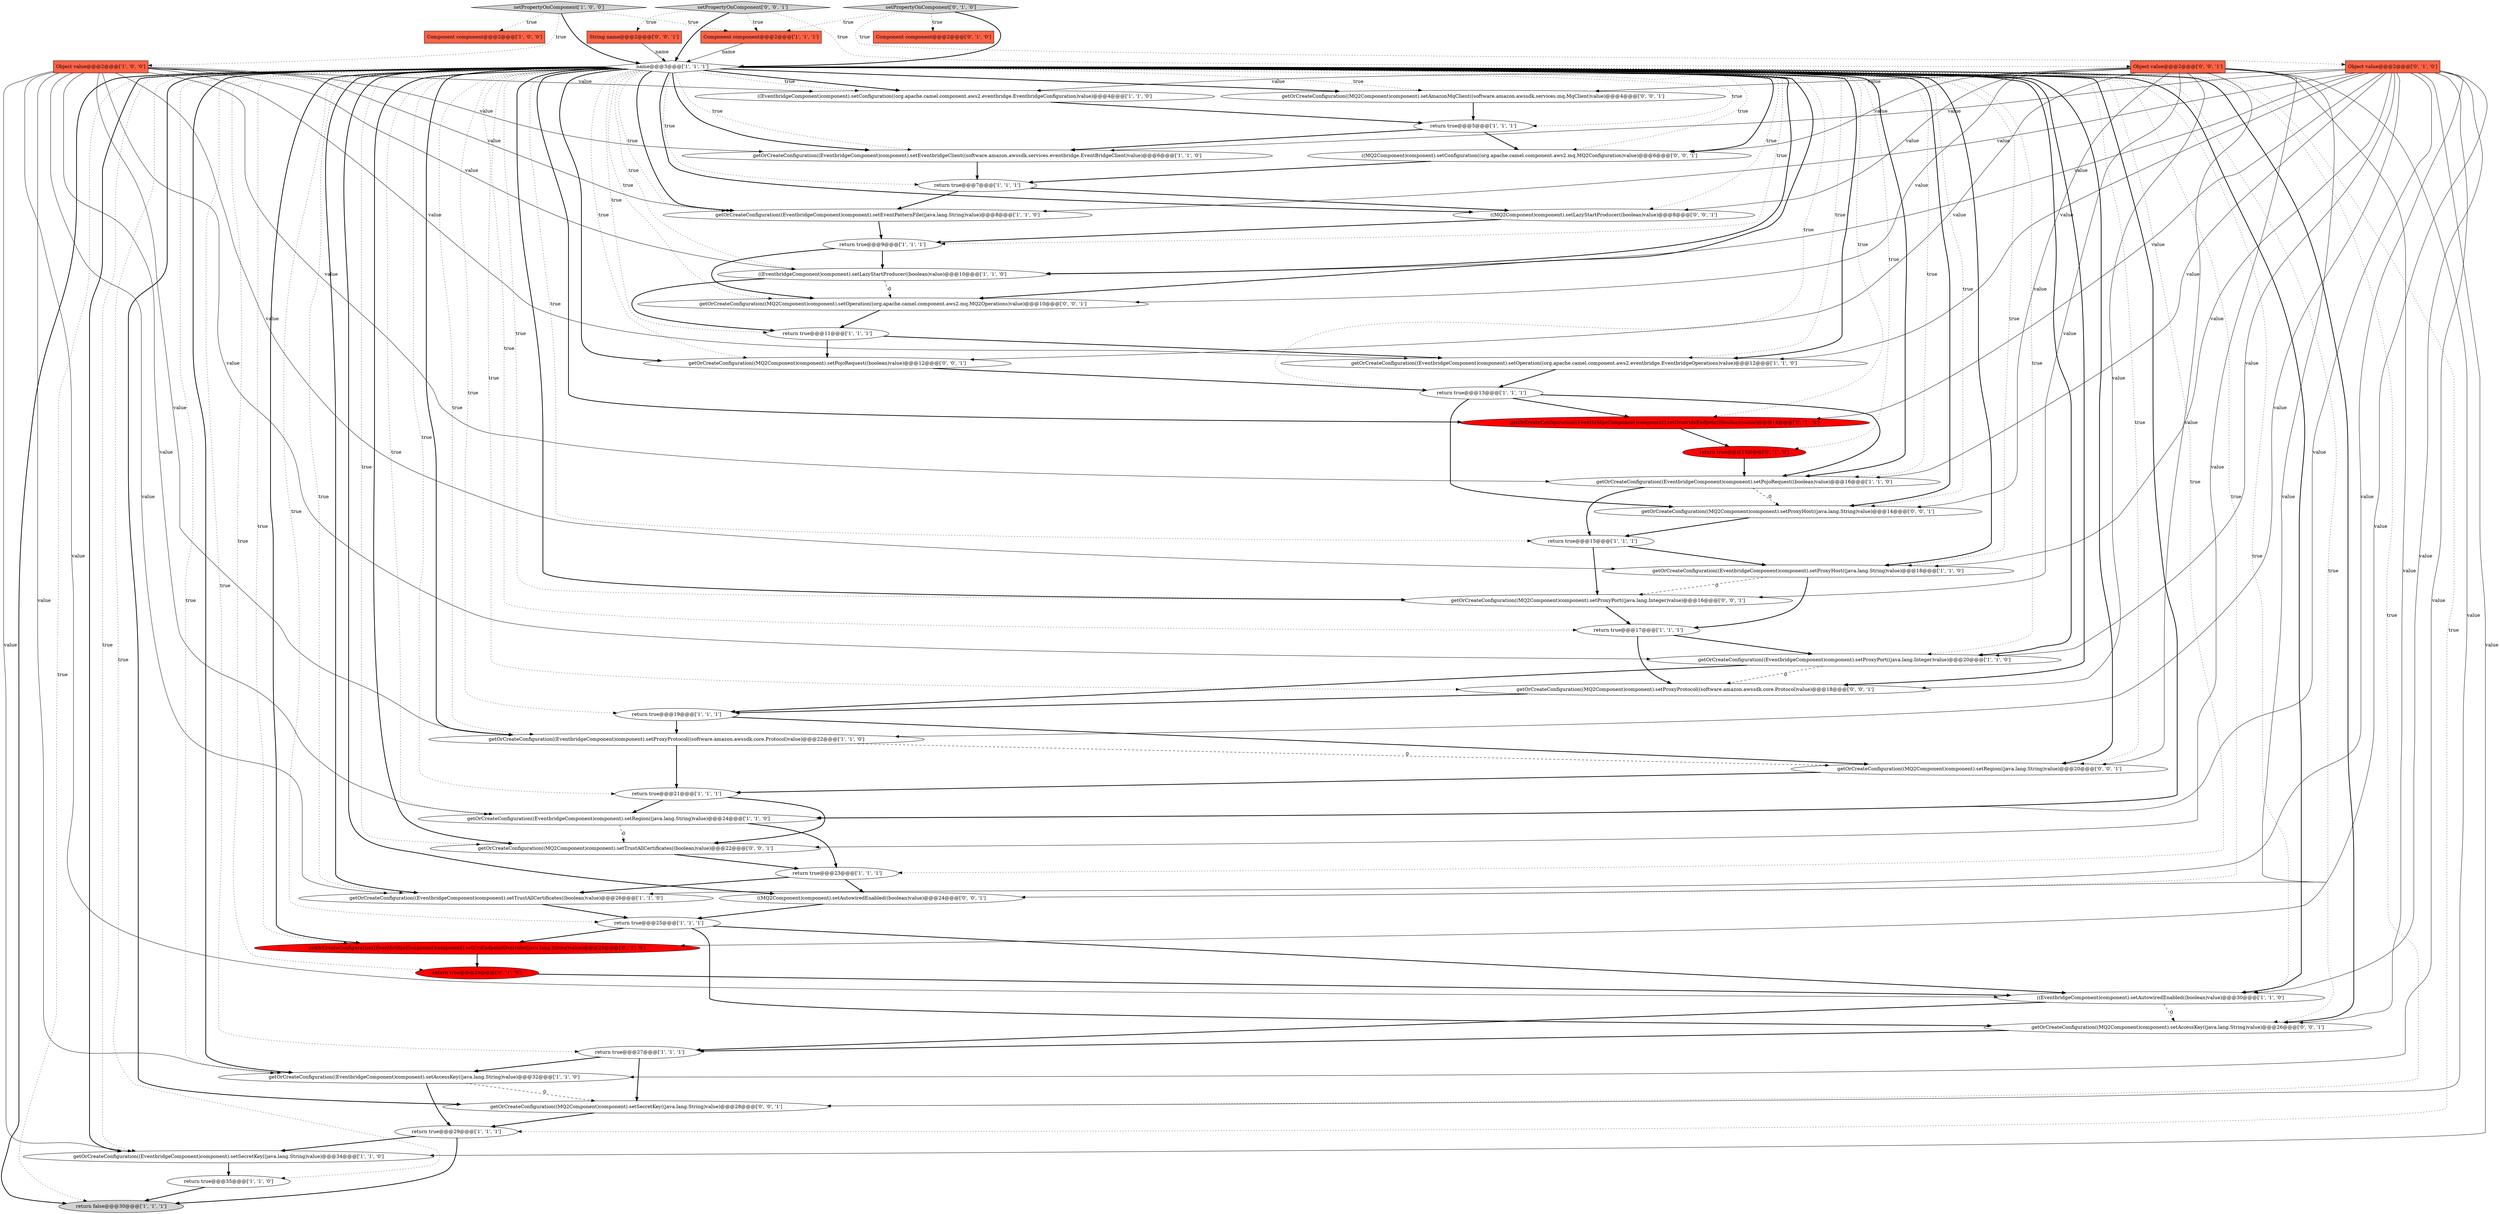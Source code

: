 digraph {
5 [style = filled, label = "getOrCreateConfiguration((EventbridgeComponent)component).setEventPatternFile((java.lang.String)value)@@@8@@@['1', '1', '0']", fillcolor = white, shape = ellipse image = "AAA0AAABBB1BBB"];
47 [style = filled, label = "Object value@@@2@@@['0', '0', '1']", fillcolor = tomato, shape = box image = "AAA0AAABBB3BBB"];
13 [style = filled, label = "getOrCreateConfiguration((EventbridgeComponent)component).setEventbridgeClient((software.amazon.awssdk.services.eventbridge.EventBridgeClient)value)@@@6@@@['1', '1', '0']", fillcolor = white, shape = ellipse image = "AAA0AAABBB1BBB"];
45 [style = filled, label = "((MQ2Component)component).setLazyStartProducer((boolean)value)@@@8@@@['0', '0', '1']", fillcolor = white, shape = ellipse image = "AAA0AAABBB3BBB"];
46 [style = filled, label = "String name@@@2@@@['0', '0', '1']", fillcolor = tomato, shape = box image = "AAA0AAABBB3BBB"];
36 [style = filled, label = "setPropertyOnComponent['0', '1', '0']", fillcolor = lightgray, shape = diamond image = "AAA0AAABBB2BBB"];
33 [style = filled, label = "return true@@@11@@@['1', '1', '1']", fillcolor = white, shape = ellipse image = "AAA0AAABBB1BBB"];
21 [style = filled, label = "return true@@@13@@@['1', '1', '1']", fillcolor = white, shape = ellipse image = "AAA0AAABBB1BBB"];
14 [style = filled, label = "getOrCreateConfiguration((EventbridgeComponent)component).setAccessKey((java.lang.String)value)@@@32@@@['1', '1', '0']", fillcolor = white, shape = ellipse image = "AAA0AAABBB1BBB"];
55 [style = filled, label = "getOrCreateConfiguration((MQ2Component)component).setAmazonMqClient((software.amazon.awssdk.services.mq.MqClient)value)@@@4@@@['0', '0', '1']", fillcolor = white, shape = ellipse image = "AAA0AAABBB3BBB"];
7 [style = filled, label = "getOrCreateConfiguration((EventbridgeComponent)component).setTrustAllCertificates((boolean)value)@@@26@@@['1', '1', '0']", fillcolor = white, shape = ellipse image = "AAA0AAABBB1BBB"];
27 [style = filled, label = "return true@@@27@@@['1', '1', '1']", fillcolor = white, shape = ellipse image = "AAA0AAABBB1BBB"];
28 [style = filled, label = "return true@@@23@@@['1', '1', '1']", fillcolor = white, shape = ellipse image = "AAA0AAABBB1BBB"];
29 [style = filled, label = "((EventbridgeComponent)component).setAutowiredEnabled((boolean)value)@@@30@@@['1', '1', '0']", fillcolor = white, shape = ellipse image = "AAA0AAABBB1BBB"];
25 [style = filled, label = "Component component@@@2@@@['1', '1', '1']", fillcolor = tomato, shape = box image = "AAA0AAABBB1BBB"];
18 [style = filled, label = "return true@@@17@@@['1', '1', '1']", fillcolor = white, shape = ellipse image = "AAA0AAABBB1BBB"];
32 [style = filled, label = "name@@@3@@@['1', '1', '1']", fillcolor = white, shape = diamond image = "AAA0AAABBB1BBB"];
30 [style = filled, label = "return true@@@5@@@['1', '1', '1']", fillcolor = white, shape = ellipse image = "AAA0AAABBB1BBB"];
38 [style = filled, label = "Component component@@@2@@@['0', '1', '0']", fillcolor = tomato, shape = box image = "AAA0AAABBB2BBB"];
9 [style = filled, label = "return true@@@21@@@['1', '1', '1']", fillcolor = white, shape = ellipse image = "AAA0AAABBB1BBB"];
22 [style = filled, label = "getOrCreateConfiguration((EventbridgeComponent)component).setProxyProtocol((software.amazon.awssdk.core.Protocol)value)@@@22@@@['1', '1', '0']", fillcolor = white, shape = ellipse image = "AAA0AAABBB1BBB"];
52 [style = filled, label = "getOrCreateConfiguration((MQ2Component)component).setProxyHost((java.lang.String)value)@@@14@@@['0', '0', '1']", fillcolor = white, shape = ellipse image = "AAA0AAABBB3BBB"];
40 [style = filled, label = "return true@@@15@@@['0', '1', '0']", fillcolor = red, shape = ellipse image = "AAA1AAABBB2BBB"];
4 [style = filled, label = "return true@@@25@@@['1', '1', '1']", fillcolor = white, shape = ellipse image = "AAA0AAABBB1BBB"];
10 [style = filled, label = "getOrCreateConfiguration((EventbridgeComponent)component).setProxyPort((java.lang.Integer)value)@@@20@@@['1', '1', '0']", fillcolor = white, shape = ellipse image = "AAA0AAABBB1BBB"];
6 [style = filled, label = "return true@@@9@@@['1', '1', '1']", fillcolor = white, shape = ellipse image = "AAA0AAABBB1BBB"];
19 [style = filled, label = "return false@@@30@@@['1', '1', '1']", fillcolor = lightgray, shape = ellipse image = "AAA0AAABBB1BBB"];
20 [style = filled, label = "return true@@@29@@@['1', '1', '1']", fillcolor = white, shape = ellipse image = "AAA0AAABBB1BBB"];
54 [style = filled, label = "getOrCreateConfiguration((MQ2Component)component).setTrustAllCertificates((boolean)value)@@@22@@@['0', '0', '1']", fillcolor = white, shape = ellipse image = "AAA0AAABBB3BBB"];
0 [style = filled, label = "return true@@@19@@@['1', '1', '1']", fillcolor = white, shape = ellipse image = "AAA0AAABBB1BBB"];
24 [style = filled, label = "Object value@@@2@@@['1', '0', '0']", fillcolor = tomato, shape = box image = "AAA0AAABBB1BBB"];
51 [style = filled, label = "getOrCreateConfiguration((MQ2Component)component).setRegion((java.lang.String)value)@@@20@@@['0', '0', '1']", fillcolor = white, shape = ellipse image = "AAA0AAABBB3BBB"];
39 [style = filled, label = "getOrCreateConfiguration((EventbridgeComponent)component).setUriEndpointOverride((java.lang.String)value)@@@28@@@['0', '1', '0']", fillcolor = red, shape = ellipse image = "AAA1AAABBB2BBB"];
42 [style = filled, label = "getOrCreateConfiguration((MQ2Component)component).setProxyProtocol((software.amazon.awssdk.core.Protocol)value)@@@18@@@['0', '0', '1']", fillcolor = white, shape = ellipse image = "AAA0AAABBB3BBB"];
12 [style = filled, label = "getOrCreateConfiguration((EventbridgeComponent)component).setProxyHost((java.lang.String)value)@@@18@@@['1', '1', '0']", fillcolor = white, shape = ellipse image = "AAA0AAABBB1BBB"];
26 [style = filled, label = "getOrCreateConfiguration((EventbridgeComponent)component).setSecretKey((java.lang.String)value)@@@34@@@['1', '1', '0']", fillcolor = white, shape = ellipse image = "AAA0AAABBB1BBB"];
8 [style = filled, label = "getOrCreateConfiguration((EventbridgeComponent)component).setPojoRequest((boolean)value)@@@16@@@['1', '1', '0']", fillcolor = white, shape = ellipse image = "AAA0AAABBB1BBB"];
44 [style = filled, label = "((MQ2Component)component).setConfiguration((org.apache.camel.component.aws2.mq.MQ2Configuration)value)@@@6@@@['0', '0', '1']", fillcolor = white, shape = ellipse image = "AAA0AAABBB3BBB"];
50 [style = filled, label = "getOrCreateConfiguration((MQ2Component)component).setProxyPort((java.lang.Integer)value)@@@16@@@['0', '0', '1']", fillcolor = white, shape = ellipse image = "AAA0AAABBB3BBB"];
23 [style = filled, label = "((EventbridgeComponent)component).setConfiguration((org.apache.camel.component.aws2.eventbridge.EventbridgeConfiguration)value)@@@4@@@['1', '1', '0']", fillcolor = white, shape = ellipse image = "AAA0AAABBB1BBB"];
17 [style = filled, label = "return true@@@7@@@['1', '1', '1']", fillcolor = white, shape = ellipse image = "AAA0AAABBB1BBB"];
43 [style = filled, label = "((MQ2Component)component).setAutowiredEnabled((boolean)value)@@@24@@@['0', '0', '1']", fillcolor = white, shape = ellipse image = "AAA0AAABBB3BBB"];
37 [style = filled, label = "Object value@@@2@@@['0', '1', '0']", fillcolor = tomato, shape = box image = "AAA0AAABBB2BBB"];
53 [style = filled, label = "getOrCreateConfiguration((MQ2Component)component).setSecretKey((java.lang.String)value)@@@28@@@['0', '0', '1']", fillcolor = white, shape = ellipse image = "AAA0AAABBB3BBB"];
16 [style = filled, label = "return true@@@35@@@['1', '1', '0']", fillcolor = white, shape = ellipse image = "AAA0AAABBB1BBB"];
34 [style = filled, label = "getOrCreateConfiguration((EventbridgeComponent)component).setOverrideEndpoint((boolean)value)@@@14@@@['0', '1', '0']", fillcolor = red, shape = ellipse image = "AAA1AAABBB2BBB"];
56 [style = filled, label = "getOrCreateConfiguration((MQ2Component)component).setPojoRequest((boolean)value)@@@12@@@['0', '0', '1']", fillcolor = white, shape = ellipse image = "AAA0AAABBB3BBB"];
48 [style = filled, label = "getOrCreateConfiguration((MQ2Component)component).setOperation((org.apache.camel.component.aws2.mq.MQ2Operations)value)@@@10@@@['0', '0', '1']", fillcolor = white, shape = ellipse image = "AAA0AAABBB3BBB"];
11 [style = filled, label = "getOrCreateConfiguration((EventbridgeComponent)component).setOperation((org.apache.camel.component.aws2.eventbridge.EventbridgeOperations)value)@@@12@@@['1', '1', '0']", fillcolor = white, shape = ellipse image = "AAA0AAABBB1BBB"];
1 [style = filled, label = "Component component@@@2@@@['1', '0', '0']", fillcolor = tomato, shape = box image = "AAA0AAABBB1BBB"];
31 [style = filled, label = "return true@@@15@@@['1', '1', '1']", fillcolor = white, shape = ellipse image = "AAA0AAABBB1BBB"];
49 [style = filled, label = "setPropertyOnComponent['0', '0', '1']", fillcolor = lightgray, shape = diamond image = "AAA0AAABBB3BBB"];
2 [style = filled, label = "setPropertyOnComponent['1', '0', '0']", fillcolor = lightgray, shape = diamond image = "AAA0AAABBB1BBB"];
35 [style = filled, label = "return true@@@29@@@['0', '1', '0']", fillcolor = red, shape = ellipse image = "AAA1AAABBB2BBB"];
3 [style = filled, label = "getOrCreateConfiguration((EventbridgeComponent)component).setRegion((java.lang.String)value)@@@24@@@['1', '1', '0']", fillcolor = white, shape = ellipse image = "AAA0AAABBB1BBB"];
15 [style = filled, label = "((EventbridgeComponent)component).setLazyStartProducer((boolean)value)@@@10@@@['1', '1', '0']", fillcolor = white, shape = ellipse image = "AAA0AAABBB1BBB"];
41 [style = filled, label = "getOrCreateConfiguration((MQ2Component)component).setAccessKey((java.lang.String)value)@@@26@@@['0', '0', '1']", fillcolor = white, shape = ellipse image = "AAA0AAABBB3BBB"];
32->53 [style = bold, label=""];
32->22 [style = bold, label=""];
32->28 [style = dotted, label="true"];
32->23 [style = bold, label=""];
30->13 [style = bold, label=""];
24->11 [style = solid, label="value"];
32->43 [style = dotted, label="true"];
24->12 [style = solid, label="value"];
32->52 [style = bold, label=""];
32->12 [style = bold, label=""];
20->26 [style = bold, label=""];
32->0 [style = dotted, label="true"];
47->43 [style = solid, label="value"];
47->51 [style = solid, label="value"];
32->55 [style = dotted, label="true"];
21->8 [style = bold, label=""];
37->15 [style = solid, label="value"];
37->23 [style = solid, label="value"];
32->11 [style = dotted, label="true"];
32->45 [style = dotted, label="true"];
17->45 [style = bold, label=""];
32->34 [style = bold, label=""];
21->52 [style = bold, label=""];
47->41 [style = solid, label="value"];
36->38 [style = dotted, label="true"];
47->48 [style = solid, label="value"];
47->44 [style = solid, label="value"];
32->50 [style = dotted, label="true"];
43->4 [style = bold, label=""];
2->25 [style = dotted, label="true"];
31->50 [style = bold, label=""];
37->3 [style = solid, label="value"];
13->17 [style = bold, label=""];
33->11 [style = bold, label=""];
32->42 [style = dotted, label="true"];
32->8 [style = dotted, label="true"];
24->10 [style = solid, label="value"];
45->6 [style = bold, label=""];
28->43 [style = bold, label=""];
32->30 [style = dotted, label="true"];
32->3 [style = dotted, label="true"];
12->18 [style = bold, label=""];
47->53 [style = solid, label="value"];
33->56 [style = bold, label=""];
32->17 [style = dotted, label="true"];
32->54 [style = dotted, label="true"];
2->32 [style = bold, label=""];
32->13 [style = dotted, label="true"];
47->56 [style = solid, label="value"];
32->11 [style = bold, label=""];
32->3 [style = bold, label=""];
24->13 [style = solid, label="value"];
32->15 [style = dotted, label="true"];
14->20 [style = bold, label=""];
32->56 [style = bold, label=""];
37->7 [style = solid, label="value"];
3->54 [style = dashed, label="0"];
17->5 [style = bold, label=""];
47->50 [style = solid, label="value"];
32->35 [style = dotted, label="true"];
23->30 [style = bold, label=""];
37->34 [style = solid, label="value"];
2->24 [style = dotted, label="true"];
50->18 [style = bold, label=""];
47->55 [style = solid, label="value"];
27->53 [style = bold, label=""];
22->9 [style = bold, label=""];
53->20 [style = bold, label=""];
32->7 [style = bold, label=""];
32->5 [style = dotted, label="true"];
47->42 [style = solid, label="value"];
16->19 [style = bold, label=""];
32->12 [style = dotted, label="true"];
32->26 [style = bold, label=""];
32->10 [style = bold, label=""];
44->17 [style = bold, label=""];
49->32 [style = bold, label=""];
9->54 [style = bold, label=""];
26->16 [style = bold, label=""];
29->27 [style = bold, label=""];
24->3 [style = solid, label="value"];
49->47 [style = dotted, label="true"];
5->6 [style = bold, label=""];
56->21 [style = bold, label=""];
39->35 [style = bold, label=""];
10->0 [style = bold, label=""];
48->33 [style = bold, label=""];
32->51 [style = dotted, label="true"];
32->48 [style = bold, label=""];
37->12 [style = solid, label="value"];
20->19 [style = bold, label=""];
37->29 [style = solid, label="value"];
32->42 [style = bold, label=""];
49->46 [style = dotted, label="true"];
37->13 [style = solid, label="value"];
32->51 [style = bold, label=""];
32->31 [style = dotted, label="true"];
30->44 [style = bold, label=""];
6->48 [style = bold, label=""];
15->33 [style = bold, label=""];
32->50 [style = bold, label=""];
24->15 [style = solid, label="value"];
32->18 [style = dotted, label="true"];
47->45 [style = solid, label="value"];
35->29 [style = bold, label=""];
32->34 [style = dotted, label="true"];
27->14 [style = bold, label=""];
32->4 [style = dotted, label="true"];
32->6 [style = dotted, label="true"];
8->31 [style = bold, label=""];
34->40 [style = bold, label=""];
41->27 [style = bold, label=""];
37->39 [style = solid, label="value"];
4->39 [style = bold, label=""];
11->21 [style = bold, label=""];
51->9 [style = bold, label=""];
21->34 [style = bold, label=""];
32->7 [style = dotted, label="true"];
32->20 [style = dotted, label="true"];
32->14 [style = bold, label=""];
15->48 [style = dashed, label="0"];
32->53 [style = dotted, label="true"];
29->41 [style = dashed, label="0"];
4->29 [style = bold, label=""];
37->8 [style = solid, label="value"];
32->19 [style = bold, label=""];
7->4 [style = bold, label=""];
32->14 [style = dotted, label="true"];
37->22 [style = solid, label="value"];
36->37 [style = dotted, label="true"];
31->12 [style = bold, label=""];
32->33 [style = dotted, label="true"];
6->15 [style = bold, label=""];
42->0 [style = bold, label=""];
4->41 [style = bold, label=""];
3->28 [style = bold, label=""];
32->8 [style = bold, label=""];
24->8 [style = solid, label="value"];
55->30 [style = bold, label=""];
18->10 [style = bold, label=""];
32->44 [style = bold, label=""];
37->11 [style = solid, label="value"];
9->3 [style = bold, label=""];
24->23 [style = solid, label="value"];
24->14 [style = solid, label="value"];
37->5 [style = solid, label="value"];
32->39 [style = bold, label=""];
32->52 [style = dotted, label="true"];
32->29 [style = dotted, label="true"];
32->41 [style = bold, label=""];
32->10 [style = dotted, label="true"];
24->29 [style = solid, label="value"];
32->44 [style = dotted, label="true"];
24->22 [style = solid, label="value"];
54->28 [style = bold, label=""];
8->52 [style = dashed, label="0"];
32->22 [style = dotted, label="true"];
37->26 [style = solid, label="value"];
47->54 [style = solid, label="value"];
24->5 [style = solid, label="value"];
32->5 [style = bold, label=""];
32->45 [style = bold, label=""];
37->14 [style = solid, label="value"];
14->53 [style = dashed, label="0"];
32->21 [style = dotted, label="true"];
47->52 [style = solid, label="value"];
32->41 [style = dotted, label="true"];
32->39 [style = dotted, label="true"];
32->23 [style = dotted, label="true"];
32->9 [style = dotted, label="true"];
24->7 [style = solid, label="value"];
28->7 [style = bold, label=""];
36->32 [style = bold, label=""];
32->40 [style = dotted, label="true"];
37->10 [style = solid, label="value"];
32->43 [style = bold, label=""];
10->42 [style = dashed, label="0"];
49->25 [style = dotted, label="true"];
24->26 [style = solid, label="value"];
32->29 [style = bold, label=""];
46->32 [style = solid, label="name"];
32->27 [style = dotted, label="true"];
32->48 [style = dotted, label="true"];
32->55 [style = bold, label=""];
2->1 [style = dotted, label="true"];
0->22 [style = bold, label=""];
0->51 [style = bold, label=""];
32->56 [style = dotted, label="true"];
32->15 [style = bold, label=""];
52->31 [style = bold, label=""];
32->26 [style = dotted, label="true"];
32->54 [style = bold, label=""];
25->32 [style = solid, label="name"];
32->13 [style = bold, label=""];
12->50 [style = dashed, label="0"];
32->16 [style = dotted, label="true"];
36->25 [style = dotted, label="true"];
32->19 [style = dotted, label="true"];
40->8 [style = bold, label=""];
22->51 [style = dashed, label="0"];
18->42 [style = bold, label=""];
}
